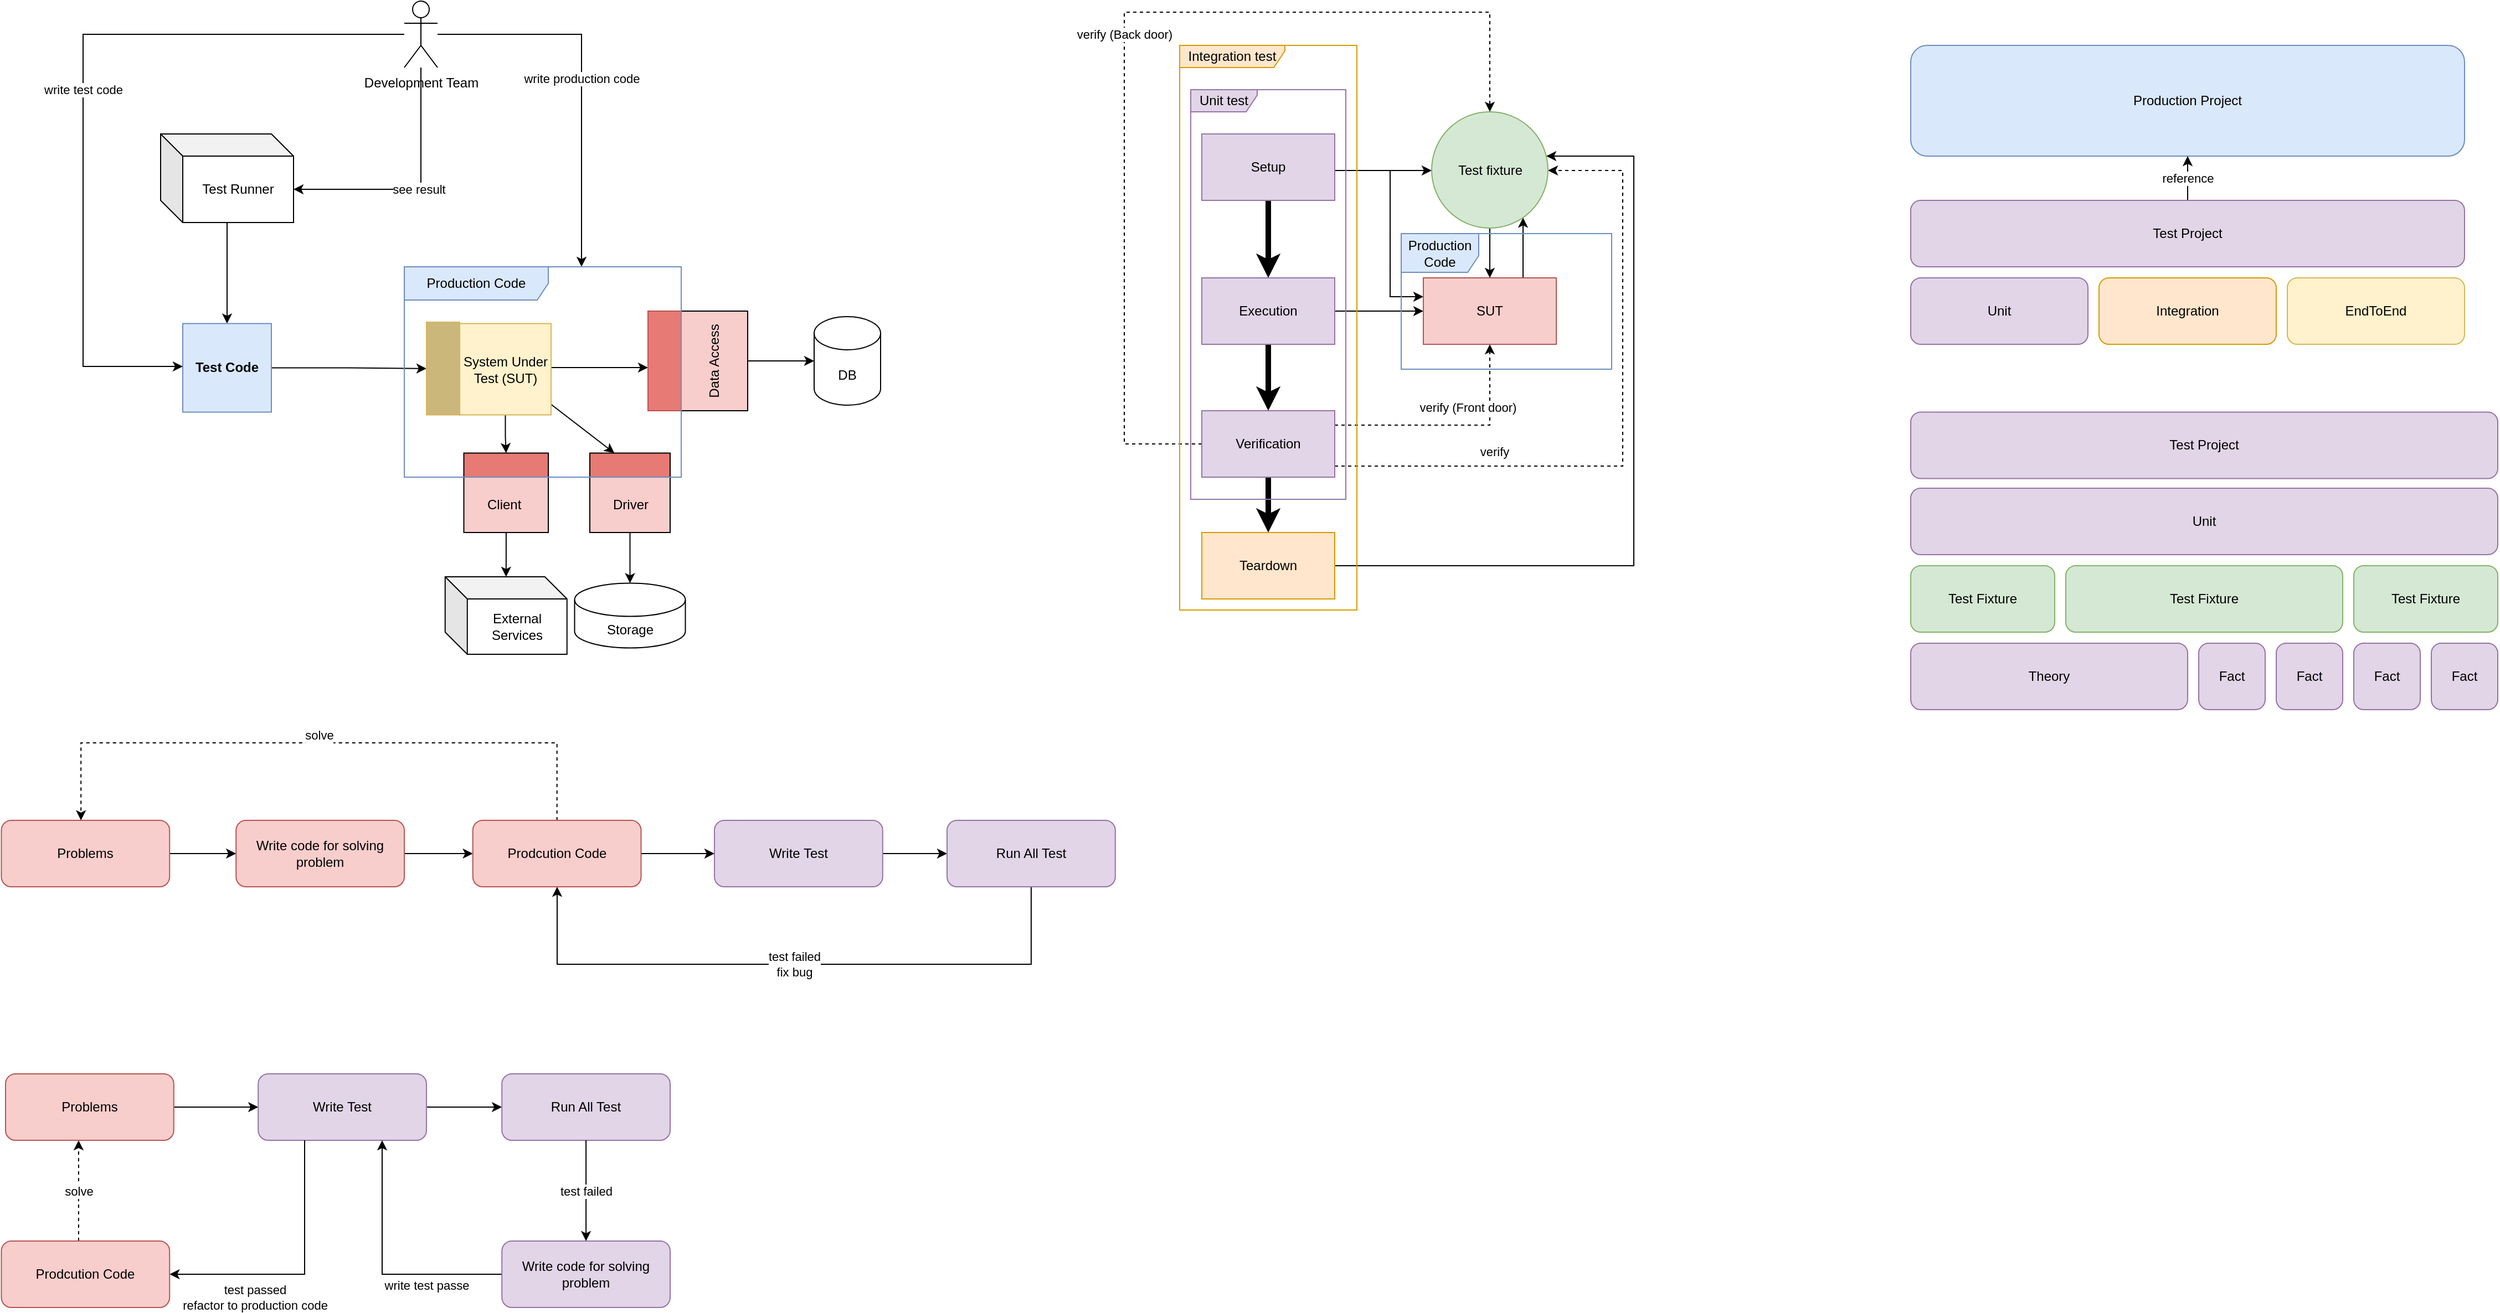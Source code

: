 <mxfile version="21.7.5" type="github">
  <diagram name="หน้า-1" id="V54rJkGDe6UenH7iF8Wh">
    <mxGraphModel dx="1235" dy="638" grid="1" gridSize="10" guides="1" tooltips="1" connect="1" arrows="1" fold="1" page="1" pageScale="1" pageWidth="827" pageHeight="1169" math="0" shadow="0">
      <root>
        <mxCell id="0" />
        <mxCell id="1" parent="0" />
        <mxCell id="IcwU3DTUadqm8QiGpATD-16" style="rounded=0;orthogonalLoop=1;jettySize=auto;html=1;" parent="1" source="IcwU3DTUadqm8QiGpATD-11" target="IcwU3DTUadqm8QiGpATD-13" edge="1">
          <mxGeometry relative="1" as="geometry" />
        </mxCell>
        <mxCell id="IcwU3DTUadqm8QiGpATD-11" value="Test Runner" style="shape=cube;whiteSpace=wrap;html=1;boundedLbl=1;backgroundOutline=1;darkOpacity=0.05;darkOpacity2=0.1;" parent="1" vertex="1">
          <mxGeometry x="210" y="320" width="120" height="80" as="geometry" />
        </mxCell>
        <mxCell id="IcwU3DTUadqm8QiGpATD-17" style="edgeStyle=orthogonalEdgeStyle;rounded=0;orthogonalLoop=1;jettySize=auto;html=1;" parent="1" source="IcwU3DTUadqm8QiGpATD-13" target="IcwU3DTUadqm8QiGpATD-47" edge="1">
          <mxGeometry relative="1" as="geometry">
            <mxPoint x="380" y="480" as="targetPoint" />
          </mxGeometry>
        </mxCell>
        <mxCell id="IcwU3DTUadqm8QiGpATD-13" value="Test Code" style="whiteSpace=wrap;html=1;aspect=fixed;fillColor=#dae8fc;strokeColor=#6c8ebf;fontStyle=1" parent="1" vertex="1">
          <mxGeometry x="230" y="491.25" width="80" height="80" as="geometry" />
        </mxCell>
        <mxCell id="IcwU3DTUadqm8QiGpATD-20" style="edgeStyle=orthogonalEdgeStyle;rounded=0;orthogonalLoop=1;jettySize=auto;html=1;" parent="1" source="IcwU3DTUadqm8QiGpATD-14" target="IcwU3DTUadqm8QiGpATD-43" edge="1">
          <mxGeometry relative="1" as="geometry">
            <mxPoint x="630" y="440" as="targetPoint" />
            <Array as="points">
              <mxPoint x="600" y="531" />
              <mxPoint x="600" y="531" />
            </Array>
          </mxGeometry>
        </mxCell>
        <mxCell id="IcwU3DTUadqm8QiGpATD-22" style="edgeStyle=orthogonalEdgeStyle;rounded=0;orthogonalLoop=1;jettySize=auto;html=1;" parent="1" source="IcwU3DTUadqm8QiGpATD-14" target="IcwU3DTUadqm8QiGpATD-45" edge="1">
          <mxGeometry relative="1" as="geometry">
            <mxPoint x="420" y="590" as="targetPoint" />
          </mxGeometry>
        </mxCell>
        <mxCell id="IcwU3DTUadqm8QiGpATD-33" style="rounded=0;orthogonalLoop=1;jettySize=auto;html=1;" parent="1" source="IcwU3DTUadqm8QiGpATD-14" target="IcwU3DTUadqm8QiGpATD-44" edge="1">
          <mxGeometry relative="1" as="geometry" />
        </mxCell>
        <mxCell id="IcwU3DTUadqm8QiGpATD-14" value="System Under Test (SUT)" style="whiteSpace=wrap;html=1;aspect=fixed;fillColor=#fff2cc;strokeColor=#d6b656;" parent="1" vertex="1">
          <mxGeometry x="480" y="491.25" width="82.5" height="82.5" as="geometry" />
        </mxCell>
        <mxCell id="IcwU3DTUadqm8QiGpATD-24" style="rounded=0;orthogonalLoop=1;jettySize=auto;html=1;" parent="1" source="IcwU3DTUadqm8QiGpATD-53" target="IcwU3DTUadqm8QiGpATD-23" edge="1">
          <mxGeometry relative="1" as="geometry">
            <mxPoint x="720" y="530" as="sourcePoint" />
          </mxGeometry>
        </mxCell>
        <mxCell id="IcwU3DTUadqm8QiGpATD-26" style="edgeStyle=orthogonalEdgeStyle;rounded=0;orthogonalLoop=1;jettySize=auto;html=1;" parent="1" source="IcwU3DTUadqm8QiGpATD-49" target="IcwU3DTUadqm8QiGpATD-25" edge="1">
          <mxGeometry relative="1" as="geometry">
            <mxPoint x="513.8" y="690" as="sourcePoint" />
          </mxGeometry>
        </mxCell>
        <mxCell id="IcwU3DTUadqm8QiGpATD-23" value="DB" style="shape=cylinder3;whiteSpace=wrap;html=1;boundedLbl=1;backgroundOutline=1;size=15;" parent="1" vertex="1">
          <mxGeometry x="800" y="485" width="60" height="80" as="geometry" />
        </mxCell>
        <mxCell id="IcwU3DTUadqm8QiGpATD-25" value="External Services" style="shape=cube;whiteSpace=wrap;html=1;boundedLbl=1;backgroundOutline=1;darkOpacity=0.05;darkOpacity2=0.1;" parent="1" vertex="1">
          <mxGeometry x="466.88" y="720" width="110" height="70" as="geometry" />
        </mxCell>
        <mxCell id="IcwU3DTUadqm8QiGpATD-31" value="Storage" style="shape=cylinder3;whiteSpace=wrap;html=1;boundedLbl=1;backgroundOutline=1;size=15;" parent="1" vertex="1">
          <mxGeometry x="583.75" y="725.75" width="100" height="58.5" as="geometry" />
        </mxCell>
        <mxCell id="IcwU3DTUadqm8QiGpATD-37" value="write production code" style="edgeStyle=orthogonalEdgeStyle;rounded=0;orthogonalLoop=1;jettySize=auto;html=1;" parent="1" source="IcwU3DTUadqm8QiGpATD-36" target="rgRRa4uVCQyOLxnNqHUD-61" edge="1">
          <mxGeometry relative="1" as="geometry">
            <mxPoint x="600" y="370" as="targetPoint" />
            <Array as="points">
              <mxPoint x="590" y="230" />
            </Array>
          </mxGeometry>
        </mxCell>
        <mxCell id="IcwU3DTUadqm8QiGpATD-39" value="write test code" style="edgeStyle=orthogonalEdgeStyle;rounded=0;orthogonalLoop=1;jettySize=auto;html=1;" parent="1" source="IcwU3DTUadqm8QiGpATD-36" target="IcwU3DTUadqm8QiGpATD-13" edge="1">
          <mxGeometry relative="1" as="geometry">
            <Array as="points">
              <mxPoint x="140" y="230" />
              <mxPoint x="140" y="530" />
            </Array>
          </mxGeometry>
        </mxCell>
        <mxCell id="IcwU3DTUadqm8QiGpATD-41" value="see result" style="edgeStyle=orthogonalEdgeStyle;rounded=0;orthogonalLoop=1;jettySize=auto;html=1;" parent="1" source="IcwU3DTUadqm8QiGpATD-36" target="IcwU3DTUadqm8QiGpATD-11" edge="1">
          <mxGeometry relative="1" as="geometry">
            <Array as="points">
              <mxPoint x="445" y="370" />
            </Array>
          </mxGeometry>
        </mxCell>
        <mxCell id="IcwU3DTUadqm8QiGpATD-36" value="Development Team" style="shape=umlActor;verticalLabelPosition=bottom;verticalAlign=top;html=1;outlineConnect=0;" parent="1" vertex="1">
          <mxGeometry x="430" y="200" width="30" height="60" as="geometry" />
        </mxCell>
        <mxCell id="IcwU3DTUadqm8QiGpATD-43" value="" style="verticalLabelPosition=bottom;verticalAlign=top;html=1;shape=mxgraph.basic.rect;fillColor2=none;strokeWidth=1;size=20;indent=5;fillColor=#e77a74;strokeColor=#b85450;" parent="1" vertex="1">
          <mxGeometry x="650" y="480" width="30" height="90" as="geometry" />
        </mxCell>
        <mxCell id="IcwU3DTUadqm8QiGpATD-44" value="" style="verticalLabelPosition=bottom;verticalAlign=top;html=1;shape=mxgraph.basic.rect;fillColor2=none;strokeWidth=1;size=20;indent=5;fillColor=#e77a74;" parent="1" vertex="1">
          <mxGeometry x="597.5" y="608.25" width="72.5" height="21.75" as="geometry" />
        </mxCell>
        <mxCell id="IcwU3DTUadqm8QiGpATD-45" value="" style="verticalLabelPosition=bottom;verticalAlign=top;html=1;shape=mxgraph.basic.rect;fillColor2=none;strokeWidth=1;size=0;indent=5;fillColor=#e77a74;" parent="1" vertex="1">
          <mxGeometry x="483.75" y="608.25" width="76.25" height="21.75" as="geometry" />
        </mxCell>
        <mxCell id="IcwU3DTUadqm8QiGpATD-47" value="" style="verticalLabelPosition=bottom;verticalAlign=top;html=1;shape=mxgraph.basic.rect;fillColor2=none;strokeWidth=1;size=20;indent=5;fillColor=#ccb77b;strokeColor=#d6b656;" parent="1" vertex="1">
          <mxGeometry x="450" y="490" width="30" height="83.75" as="geometry" />
        </mxCell>
        <mxCell id="IcwU3DTUadqm8QiGpATD-49" value="Client&amp;nbsp;" style="rounded=0;whiteSpace=wrap;html=1;fillColor=#f8cecc;" parent="1" vertex="1">
          <mxGeometry x="483.75" y="630" width="76.25" height="50" as="geometry" />
        </mxCell>
        <mxCell id="IcwU3DTUadqm8QiGpATD-52" style="rounded=0;orthogonalLoop=1;jettySize=auto;html=1;" parent="1" source="IcwU3DTUadqm8QiGpATD-50" target="IcwU3DTUadqm8QiGpATD-31" edge="1">
          <mxGeometry relative="1" as="geometry" />
        </mxCell>
        <mxCell id="IcwU3DTUadqm8QiGpATD-50" value="Driver" style="rounded=0;whiteSpace=wrap;html=1;fillColor=#f8cecc;" parent="1" vertex="1">
          <mxGeometry x="597.5" y="630" width="72.5" height="50" as="geometry" />
        </mxCell>
        <mxCell id="IcwU3DTUadqm8QiGpATD-53" value="Data Access" style="rounded=0;whiteSpace=wrap;html=1;fillColor=#f8cecc;verticalAlign=middle;horizontal=0;" parent="1" vertex="1">
          <mxGeometry x="680" y="480" width="60" height="90" as="geometry" />
        </mxCell>
        <mxCell id="rgRRa4uVCQyOLxnNqHUD-7" style="edgeStyle=orthogonalEdgeStyle;rounded=0;orthogonalLoop=1;jettySize=auto;html=1;" edge="1" parent="1" source="rgRRa4uVCQyOLxnNqHUD-1" target="rgRRa4uVCQyOLxnNqHUD-6">
          <mxGeometry relative="1" as="geometry">
            <mxPoint x="1280" y="352.5" as="sourcePoint" />
            <Array as="points">
              <mxPoint x="1290" y="353" />
              <mxPoint x="1290" y="353" />
            </Array>
          </mxGeometry>
        </mxCell>
        <mxCell id="rgRRa4uVCQyOLxnNqHUD-19" value="" style="edgeStyle=orthogonalEdgeStyle;rounded=0;orthogonalLoop=1;jettySize=auto;html=1;strokeWidth=5;" edge="1" parent="1" source="rgRRa4uVCQyOLxnNqHUD-1" target="rgRRa4uVCQyOLxnNqHUD-2">
          <mxGeometry relative="1" as="geometry" />
        </mxCell>
        <mxCell id="rgRRa4uVCQyOLxnNqHUD-41" style="edgeStyle=orthogonalEdgeStyle;rounded=0;orthogonalLoop=1;jettySize=auto;html=1;" edge="1" parent="1" source="rgRRa4uVCQyOLxnNqHUD-1" target="rgRRa4uVCQyOLxnNqHUD-5">
          <mxGeometry relative="1" as="geometry">
            <mxPoint x="1280" y="352.5" as="sourcePoint" />
            <Array as="points">
              <mxPoint x="1320" y="353" />
              <mxPoint x="1320" y="467" />
            </Array>
          </mxGeometry>
        </mxCell>
        <mxCell id="rgRRa4uVCQyOLxnNqHUD-1" value="Setup" style="rounded=0;whiteSpace=wrap;html=1;fillColor=#e1d5e7;strokeColor=#9673a6;" vertex="1" parent="1">
          <mxGeometry x="1150" y="320" width="120" height="60" as="geometry" />
        </mxCell>
        <mxCell id="rgRRa4uVCQyOLxnNqHUD-8" style="edgeStyle=orthogonalEdgeStyle;rounded=0;orthogonalLoop=1;jettySize=auto;html=1;" edge="1" parent="1" source="rgRRa4uVCQyOLxnNqHUD-2" target="rgRRa4uVCQyOLxnNqHUD-5">
          <mxGeometry relative="1" as="geometry">
            <mxPoint x="1280" y="482.5" as="sourcePoint" />
            <Array as="points">
              <mxPoint x="1330" y="480" />
              <mxPoint x="1330" y="480" />
            </Array>
          </mxGeometry>
        </mxCell>
        <mxCell id="rgRRa4uVCQyOLxnNqHUD-20" value="" style="edgeStyle=orthogonalEdgeStyle;rounded=0;orthogonalLoop=1;jettySize=auto;html=1;strokeWidth=5;" edge="1" parent="1" source="rgRRa4uVCQyOLxnNqHUD-2" target="rgRRa4uVCQyOLxnNqHUD-4">
          <mxGeometry relative="1" as="geometry" />
        </mxCell>
        <mxCell id="rgRRa4uVCQyOLxnNqHUD-2" value="Execution" style="rounded=0;whiteSpace=wrap;html=1;fillColor=#e1d5e7;strokeColor=#9673a6;" vertex="1" parent="1">
          <mxGeometry x="1150" y="450" width="120" height="60" as="geometry" />
        </mxCell>
        <mxCell id="rgRRa4uVCQyOLxnNqHUD-21" value="" style="edgeStyle=orthogonalEdgeStyle;rounded=0;orthogonalLoop=1;jettySize=auto;html=1;strokeWidth=5;" edge="1" parent="1" source="rgRRa4uVCQyOLxnNqHUD-4" target="rgRRa4uVCQyOLxnNqHUD-17">
          <mxGeometry relative="1" as="geometry" />
        </mxCell>
        <mxCell id="rgRRa4uVCQyOLxnNqHUD-32" value="verify" style="edgeStyle=orthogonalEdgeStyle;rounded=0;orthogonalLoop=1;jettySize=auto;html=1;dashed=1;" edge="1" parent="1" source="rgRRa4uVCQyOLxnNqHUD-4" target="rgRRa4uVCQyOLxnNqHUD-6">
          <mxGeometry x="-0.515" y="13" relative="1" as="geometry">
            <mxPoint x="1280" y="602.5" as="sourcePoint" />
            <mxPoint x="1360.003" y="603" as="targetPoint" />
            <Array as="points">
              <mxPoint x="1530" y="620" />
              <mxPoint x="1530" y="353" />
            </Array>
            <mxPoint as="offset" />
          </mxGeometry>
        </mxCell>
        <mxCell id="rgRRa4uVCQyOLxnNqHUD-33" value="verify (Back door)" style="edgeStyle=orthogonalEdgeStyle;rounded=0;orthogonalLoop=1;jettySize=auto;html=1;dashed=1;" edge="1" parent="1" source="rgRRa4uVCQyOLxnNqHUD-4" target="rgRRa4uVCQyOLxnNqHUD-6">
          <mxGeometry relative="1" as="geometry">
            <Array as="points">
              <mxPoint x="1080" y="600" />
              <mxPoint x="1080" y="210" />
              <mxPoint x="1410" y="210" />
            </Array>
          </mxGeometry>
        </mxCell>
        <mxCell id="rgRRa4uVCQyOLxnNqHUD-36" value="verify (Front door)" style="edgeStyle=orthogonalEdgeStyle;rounded=0;orthogonalLoop=1;jettySize=auto;html=1;dashed=1;" edge="1" parent="1" source="rgRRa4uVCQyOLxnNqHUD-4" target="rgRRa4uVCQyOLxnNqHUD-5">
          <mxGeometry x="0.467" y="20" relative="1" as="geometry">
            <mxPoint x="1280" y="582.5" as="sourcePoint" />
            <Array as="points">
              <mxPoint x="1410" y="583" />
            </Array>
            <mxPoint as="offset" />
          </mxGeometry>
        </mxCell>
        <mxCell id="rgRRa4uVCQyOLxnNqHUD-4" value="Verification" style="rounded=0;whiteSpace=wrap;html=1;fillColor=#e1d5e7;strokeColor=#9673a6;" vertex="1" parent="1">
          <mxGeometry x="1150" y="570" width="120" height="60" as="geometry" />
        </mxCell>
        <mxCell id="rgRRa4uVCQyOLxnNqHUD-42" style="edgeStyle=orthogonalEdgeStyle;rounded=0;orthogonalLoop=1;jettySize=auto;html=1;exitX=0.75;exitY=0;exitDx=0;exitDy=0;" edge="1" parent="1" source="rgRRa4uVCQyOLxnNqHUD-5" target="rgRRa4uVCQyOLxnNqHUD-6">
          <mxGeometry relative="1" as="geometry">
            <Array as="points">
              <mxPoint x="1440" y="420" />
              <mxPoint x="1440" y="420" />
            </Array>
          </mxGeometry>
        </mxCell>
        <mxCell id="rgRRa4uVCQyOLxnNqHUD-5" value="SUT" style="rounded=0;whiteSpace=wrap;html=1;fillColor=#f8cecc;strokeColor=#b85450;" vertex="1" parent="1">
          <mxGeometry x="1350" y="450" width="120" height="60" as="geometry" />
        </mxCell>
        <mxCell id="rgRRa4uVCQyOLxnNqHUD-9" style="edgeStyle=orthogonalEdgeStyle;rounded=0;orthogonalLoop=1;jettySize=auto;html=1;" edge="1" parent="1" source="rgRRa4uVCQyOLxnNqHUD-6" target="rgRRa4uVCQyOLxnNqHUD-5">
          <mxGeometry relative="1" as="geometry" />
        </mxCell>
        <mxCell id="rgRRa4uVCQyOLxnNqHUD-6" value="Test fixture" style="ellipse;whiteSpace=wrap;html=1;aspect=fixed;fillColor=#d5e8d4;strokeColor=#82b366;" vertex="1" parent="1">
          <mxGeometry x="1357.5" y="300" width="105" height="105" as="geometry" />
        </mxCell>
        <mxCell id="rgRRa4uVCQyOLxnNqHUD-18" style="edgeStyle=orthogonalEdgeStyle;rounded=0;orthogonalLoop=1;jettySize=auto;html=1;" edge="1" parent="1" source="rgRRa4uVCQyOLxnNqHUD-17" target="rgRRa4uVCQyOLxnNqHUD-6">
          <mxGeometry relative="1" as="geometry">
            <mxPoint x="1280" y="712.5" as="sourcePoint" />
            <Array as="points">
              <mxPoint x="1540" y="710" />
              <mxPoint x="1540" y="340" />
            </Array>
          </mxGeometry>
        </mxCell>
        <mxCell id="rgRRa4uVCQyOLxnNqHUD-17" value="Teardown" style="rounded=0;whiteSpace=wrap;html=1;fillColor=#ffe6cc;strokeColor=#d79b00;" vertex="1" parent="1">
          <mxGeometry x="1150" y="680" width="120" height="60" as="geometry" />
        </mxCell>
        <mxCell id="rgRRa4uVCQyOLxnNqHUD-25" value="Integration test" style="shape=umlFrame;whiteSpace=wrap;html=1;pointerEvents=0;width=95;height=20;fillColor=#ffe6cc;strokeColor=#d79b00;" vertex="1" parent="1">
          <mxGeometry x="1130" y="240" width="160" height="510" as="geometry" />
        </mxCell>
        <mxCell id="rgRRa4uVCQyOLxnNqHUD-26" value="Unit test" style="shape=umlFrame;whiteSpace=wrap;html=1;pointerEvents=0;width=60;height=20;fillColor=#e1d5e7;strokeColor=#9673a6;" vertex="1" parent="1">
          <mxGeometry x="1140" y="280" width="140" height="370" as="geometry" />
        </mxCell>
        <mxCell id="rgRRa4uVCQyOLxnNqHUD-31" value="Production Code" style="shape=umlFrame;whiteSpace=wrap;html=1;pointerEvents=0;width=70;height=35;fillColor=#dae8fc;strokeColor=#6c8ebf;" vertex="1" parent="1">
          <mxGeometry x="1330" y="410" width="190" height="122.5" as="geometry" />
        </mxCell>
        <mxCell id="rgRRa4uVCQyOLxnNqHUD-43" value="Production Project" style="rounded=1;whiteSpace=wrap;html=1;fillColor=#dae8fc;strokeColor=#6c8ebf;" vertex="1" parent="1">
          <mxGeometry x="1790" y="240" width="500" height="100" as="geometry" />
        </mxCell>
        <mxCell id="rgRRa4uVCQyOLxnNqHUD-60" value="reference" style="edgeStyle=orthogonalEdgeStyle;rounded=0;orthogonalLoop=1;jettySize=auto;html=1;" edge="1" parent="1" source="rgRRa4uVCQyOLxnNqHUD-44" target="rgRRa4uVCQyOLxnNqHUD-43">
          <mxGeometry relative="1" as="geometry" />
        </mxCell>
        <mxCell id="rgRRa4uVCQyOLxnNqHUD-44" value="Test Project" style="rounded=1;whiteSpace=wrap;html=1;fillColor=#e1d5e7;strokeColor=#9673a6;" vertex="1" parent="1">
          <mxGeometry x="1790" y="380" width="500" height="60" as="geometry" />
        </mxCell>
        <mxCell id="rgRRa4uVCQyOLxnNqHUD-45" value="Unit" style="rounded=1;whiteSpace=wrap;html=1;fillColor=#e1d5e7;strokeColor=#9673a6;" vertex="1" parent="1">
          <mxGeometry x="1790" y="640" width="530" height="60" as="geometry" />
        </mxCell>
        <mxCell id="rgRRa4uVCQyOLxnNqHUD-46" value="Integration" style="rounded=1;whiteSpace=wrap;html=1;fillColor=#ffe6cc;strokeColor=#d79b00;" vertex="1" parent="1">
          <mxGeometry x="1960" y="450" width="160" height="60" as="geometry" />
        </mxCell>
        <mxCell id="rgRRa4uVCQyOLxnNqHUD-47" value="EndToEnd" style="rounded=1;whiteSpace=wrap;html=1;fillColor=#fff2cc;strokeColor=#d6b656;" vertex="1" parent="1">
          <mxGeometry x="2130" y="450" width="160" height="60" as="geometry" />
        </mxCell>
        <mxCell id="rgRRa4uVCQyOLxnNqHUD-50" value="Test Project" style="rounded=1;whiteSpace=wrap;html=1;fillColor=#e1d5e7;strokeColor=#9673a6;" vertex="1" parent="1">
          <mxGeometry x="1790" y="571.25" width="530" height="60" as="geometry" />
        </mxCell>
        <mxCell id="rgRRa4uVCQyOLxnNqHUD-51" value="Test Fixture" style="rounded=1;whiteSpace=wrap;html=1;fillColor=#d5e8d4;strokeColor=#82b366;" vertex="1" parent="1">
          <mxGeometry x="1790" y="710" width="130" height="60" as="geometry" />
        </mxCell>
        <mxCell id="rgRRa4uVCQyOLxnNqHUD-52" value="Test Fixture" style="rounded=1;whiteSpace=wrap;html=1;fillColor=#d5e8d4;strokeColor=#82b366;" vertex="1" parent="1">
          <mxGeometry x="2190" y="710" width="130" height="60" as="geometry" />
        </mxCell>
        <mxCell id="rgRRa4uVCQyOLxnNqHUD-53" value="Theory" style="rounded=1;whiteSpace=wrap;html=1;fillColor=#e1d5e7;strokeColor=#9673a6;" vertex="1" parent="1">
          <mxGeometry x="1790" y="780" width="250" height="60" as="geometry" />
        </mxCell>
        <mxCell id="rgRRa4uVCQyOLxnNqHUD-54" value="Fact" style="rounded=1;whiteSpace=wrap;html=1;fillColor=#e1d5e7;strokeColor=#9673a6;" vertex="1" parent="1">
          <mxGeometry x="2050" y="780" width="60" height="60" as="geometry" />
        </mxCell>
        <mxCell id="rgRRa4uVCQyOLxnNqHUD-55" value="Fact" style="rounded=1;whiteSpace=wrap;html=1;fillColor=#e1d5e7;strokeColor=#9673a6;" vertex="1" parent="1">
          <mxGeometry x="2120" y="780" width="60" height="60" as="geometry" />
        </mxCell>
        <mxCell id="rgRRa4uVCQyOLxnNqHUD-56" value="Fact" style="rounded=1;whiteSpace=wrap;html=1;fillColor=#e1d5e7;strokeColor=#9673a6;" vertex="1" parent="1">
          <mxGeometry x="2190" y="780" width="60" height="60" as="geometry" />
        </mxCell>
        <mxCell id="rgRRa4uVCQyOLxnNqHUD-57" value="Fact" style="rounded=1;whiteSpace=wrap;html=1;fillColor=#e1d5e7;strokeColor=#9673a6;" vertex="1" parent="1">
          <mxGeometry x="2260" y="780" width="60" height="60" as="geometry" />
        </mxCell>
        <mxCell id="rgRRa4uVCQyOLxnNqHUD-58" value="Unit" style="rounded=1;whiteSpace=wrap;html=1;fillColor=#e1d5e7;strokeColor=#9673a6;" vertex="1" parent="1">
          <mxGeometry x="1790" y="450" width="160" height="60" as="geometry" />
        </mxCell>
        <mxCell id="rgRRa4uVCQyOLxnNqHUD-59" value="Test Fixture" style="rounded=1;whiteSpace=wrap;html=1;fillColor=#d5e8d4;strokeColor=#82b366;" vertex="1" parent="1">
          <mxGeometry x="1930" y="710" width="250" height="60" as="geometry" />
        </mxCell>
        <mxCell id="rgRRa4uVCQyOLxnNqHUD-61" value="Production Code" style="shape=umlFrame;whiteSpace=wrap;html=1;pointerEvents=0;width=130;height=30;fillColor=#dae8fc;strokeColor=#6c8ebf;" vertex="1" parent="1">
          <mxGeometry x="430" y="440" width="250" height="190" as="geometry" />
        </mxCell>
        <mxCell id="rgRRa4uVCQyOLxnNqHUD-93" value="&#xa;&lt;span style=&quot;color: rgb(0, 0, 0); font-family: Helvetica; font-size: 11px; font-style: normal; font-variant-ligatures: normal; font-variant-caps: normal; font-weight: 400; letter-spacing: normal; orphans: 2; text-align: center; text-indent: 0px; text-transform: none; widows: 2; word-spacing: 0px; -webkit-text-stroke-width: 0px; background-color: rgb(255, 255, 255); text-decoration-thickness: initial; text-decoration-style: initial; text-decoration-color: initial; float: none; display: inline !important;&quot;&gt;solve&lt;/span&gt;&#xa;&#xa;" style="edgeStyle=orthogonalEdgeStyle;rounded=0;orthogonalLoop=1;jettySize=auto;html=1;dashed=1;" edge="1" parent="1" source="rgRRa4uVCQyOLxnNqHUD-95" target="rgRRa4uVCQyOLxnNqHUD-88">
          <mxGeometry relative="1" as="geometry">
            <mxPoint x="518.12" y="890" as="sourcePoint" />
            <mxPoint x="238.125" y="930" as="targetPoint" />
            <Array as="points">
              <mxPoint x="568.12" y="870" />
              <mxPoint x="138.12" y="870" />
            </Array>
          </mxGeometry>
        </mxCell>
        <mxCell id="rgRRa4uVCQyOLxnNqHUD-96" style="edgeStyle=orthogonalEdgeStyle;rounded=0;orthogonalLoop=1;jettySize=auto;html=1;" edge="1" parent="1" source="rgRRa4uVCQyOLxnNqHUD-62" target="rgRRa4uVCQyOLxnNqHUD-95">
          <mxGeometry relative="1" as="geometry" />
        </mxCell>
        <mxCell id="rgRRa4uVCQyOLxnNqHUD-62" value="Write code for solving problem" style="rounded=1;whiteSpace=wrap;html=1;fillColor=#f8cecc;strokeColor=#b85450;" vertex="1" parent="1">
          <mxGeometry x="278.12" y="940" width="151.88" height="60" as="geometry" />
        </mxCell>
        <mxCell id="rgRRa4uVCQyOLxnNqHUD-67" style="edgeStyle=orthogonalEdgeStyle;rounded=0;orthogonalLoop=1;jettySize=auto;html=1;" edge="1" parent="1" source="rgRRa4uVCQyOLxnNqHUD-63" target="rgRRa4uVCQyOLxnNqHUD-64">
          <mxGeometry relative="1" as="geometry">
            <Array as="points">
              <mxPoint x="798.12" y="970" />
              <mxPoint x="798.12" y="970" />
            </Array>
          </mxGeometry>
        </mxCell>
        <mxCell id="rgRRa4uVCQyOLxnNqHUD-63" value="Write Test" style="rounded=1;whiteSpace=wrap;html=1;fillColor=#e1d5e7;strokeColor=#9673a6;" vertex="1" parent="1">
          <mxGeometry x="710" y="940" width="151.88" height="60" as="geometry" />
        </mxCell>
        <mxCell id="rgRRa4uVCQyOLxnNqHUD-68" value="test failed&lt;br&gt;fix bug" style="edgeStyle=orthogonalEdgeStyle;rounded=0;orthogonalLoop=1;jettySize=auto;html=1;" edge="1" parent="1" source="rgRRa4uVCQyOLxnNqHUD-64" target="rgRRa4uVCQyOLxnNqHUD-95">
          <mxGeometry relative="1" as="geometry">
            <mxPoint x="861.88" y="1070" as="targetPoint" />
            <Array as="points">
              <mxPoint x="996" y="1070" />
              <mxPoint x="568" y="1070" />
            </Array>
          </mxGeometry>
        </mxCell>
        <mxCell id="rgRRa4uVCQyOLxnNqHUD-64" value="Run All Test" style="rounded=1;whiteSpace=wrap;html=1;fillColor=#e1d5e7;strokeColor=#9673a6;" vertex="1" parent="1">
          <mxGeometry x="920" y="940" width="151.88" height="60" as="geometry" />
        </mxCell>
        <mxCell id="rgRRa4uVCQyOLxnNqHUD-74" style="edgeStyle=orthogonalEdgeStyle;rounded=0;orthogonalLoop=1;jettySize=auto;html=1;" edge="1" parent="1" source="rgRRa4uVCQyOLxnNqHUD-70" target="rgRRa4uVCQyOLxnNqHUD-71">
          <mxGeometry relative="1" as="geometry" />
        </mxCell>
        <mxCell id="rgRRa4uVCQyOLxnNqHUD-70" value="Write Test" style="rounded=1;whiteSpace=wrap;html=1;fillColor=#e1d5e7;strokeColor=#9673a6;" vertex="1" parent="1">
          <mxGeometry x="298.12" y="1169" width="151.88" height="60" as="geometry" />
        </mxCell>
        <mxCell id="rgRRa4uVCQyOLxnNqHUD-71" value="Run All Test" style="rounded=1;whiteSpace=wrap;html=1;fillColor=#e1d5e7;strokeColor=#9673a6;" vertex="1" parent="1">
          <mxGeometry x="518.12" y="1169" width="151.88" height="60" as="geometry" />
        </mxCell>
        <mxCell id="rgRRa4uVCQyOLxnNqHUD-81" value="write test passe" style="edgeStyle=orthogonalEdgeStyle;rounded=0;orthogonalLoop=1;jettySize=auto;html=1;" edge="1" parent="1" source="rgRRa4uVCQyOLxnNqHUD-72" target="rgRRa4uVCQyOLxnNqHUD-70">
          <mxGeometry x="-0.403" y="10" relative="1" as="geometry">
            <Array as="points">
              <mxPoint x="410" y="1350" />
            </Array>
            <mxPoint as="offset" />
          </mxGeometry>
        </mxCell>
        <mxCell id="rgRRa4uVCQyOLxnNqHUD-86" value="test passed&lt;br&gt;refactor to production code" style="edgeStyle=orthogonalEdgeStyle;rounded=0;orthogonalLoop=1;jettySize=auto;html=1;" edge="1" parent="1" source="rgRRa4uVCQyOLxnNqHUD-70" target="rgRRa4uVCQyOLxnNqHUD-84">
          <mxGeometry x="0.37" y="21" relative="1" as="geometry">
            <mxPoint x="532.97" y="1289" as="sourcePoint" />
            <mxPoint x="342.82" y="1379.0" as="targetPoint" />
            <Array as="points">
              <mxPoint x="340" y="1350" />
            </Array>
            <mxPoint as="offset" />
          </mxGeometry>
        </mxCell>
        <mxCell id="rgRRa4uVCQyOLxnNqHUD-72" value="Write code for solving problem" style="rounded=1;whiteSpace=wrap;html=1;fillColor=#e1d5e7;strokeColor=#9673a6;" vertex="1" parent="1">
          <mxGeometry x="518.12" y="1320" width="151.88" height="60" as="geometry" />
        </mxCell>
        <mxCell id="rgRRa4uVCQyOLxnNqHUD-78" value="test failed" style="edgeStyle=orthogonalEdgeStyle;rounded=0;orthogonalLoop=1;jettySize=auto;html=1;" edge="1" parent="1" source="rgRRa4uVCQyOLxnNqHUD-71" target="rgRRa4uVCQyOLxnNqHUD-72">
          <mxGeometry relative="1" as="geometry">
            <mxPoint x="585.94" y="1419" as="sourcePoint" />
            <Array as="points">
              <mxPoint x="580" y="1340" />
              <mxPoint x="580" y="1340" />
            </Array>
          </mxGeometry>
        </mxCell>
        <mxCell id="rgRRa4uVCQyOLxnNqHUD-94" value="solve" style="edgeStyle=orthogonalEdgeStyle;rounded=0;orthogonalLoop=1;jettySize=auto;html=1;dashed=1;" edge="1" parent="1" source="rgRRa4uVCQyOLxnNqHUD-84" target="rgRRa4uVCQyOLxnNqHUD-90">
          <mxGeometry relative="1" as="geometry">
            <Array as="points">
              <mxPoint x="135.94" y="1309" />
              <mxPoint x="135.94" y="1309" />
            </Array>
          </mxGeometry>
        </mxCell>
        <mxCell id="rgRRa4uVCQyOLxnNqHUD-84" value="Prodcution Code" style="rounded=1;whiteSpace=wrap;html=1;fillColor=#f8cecc;strokeColor=#b85450;" vertex="1" parent="1">
          <mxGeometry x="66.24" y="1320" width="151.88" height="60" as="geometry" />
        </mxCell>
        <mxCell id="rgRRa4uVCQyOLxnNqHUD-89" style="edgeStyle=orthogonalEdgeStyle;rounded=0;orthogonalLoop=1;jettySize=auto;html=1;" edge="1" parent="1" source="rgRRa4uVCQyOLxnNqHUD-88" target="rgRRa4uVCQyOLxnNqHUD-62">
          <mxGeometry relative="1" as="geometry" />
        </mxCell>
        <mxCell id="rgRRa4uVCQyOLxnNqHUD-88" value="Problems" style="rounded=1;whiteSpace=wrap;html=1;fillColor=#f8cecc;strokeColor=#b85450;" vertex="1" parent="1">
          <mxGeometry x="66.24" y="940" width="151.88" height="60" as="geometry" />
        </mxCell>
        <mxCell id="rgRRa4uVCQyOLxnNqHUD-91" style="edgeStyle=orthogonalEdgeStyle;rounded=0;orthogonalLoop=1;jettySize=auto;html=1;" edge="1" parent="1" source="rgRRa4uVCQyOLxnNqHUD-90" target="rgRRa4uVCQyOLxnNqHUD-70">
          <mxGeometry relative="1" as="geometry">
            <Array as="points">
              <mxPoint x="390" y="1199" />
            </Array>
          </mxGeometry>
        </mxCell>
        <mxCell id="rgRRa4uVCQyOLxnNqHUD-90" value="Problems" style="rounded=1;whiteSpace=wrap;html=1;fillColor=#f8cecc;strokeColor=#b85450;" vertex="1" parent="1">
          <mxGeometry x="70" y="1169" width="151.88" height="60" as="geometry" />
        </mxCell>
        <mxCell id="rgRRa4uVCQyOLxnNqHUD-97" style="edgeStyle=orthogonalEdgeStyle;rounded=0;orthogonalLoop=1;jettySize=auto;html=1;" edge="1" parent="1" source="rgRRa4uVCQyOLxnNqHUD-95" target="rgRRa4uVCQyOLxnNqHUD-63">
          <mxGeometry relative="1" as="geometry" />
        </mxCell>
        <mxCell id="rgRRa4uVCQyOLxnNqHUD-95" value="Prodcution Code" style="rounded=1;whiteSpace=wrap;html=1;fillColor=#f8cecc;strokeColor=#b85450;" vertex="1" parent="1">
          <mxGeometry x="491.87" y="940" width="151.88" height="60" as="geometry" />
        </mxCell>
      </root>
    </mxGraphModel>
  </diagram>
</mxfile>
